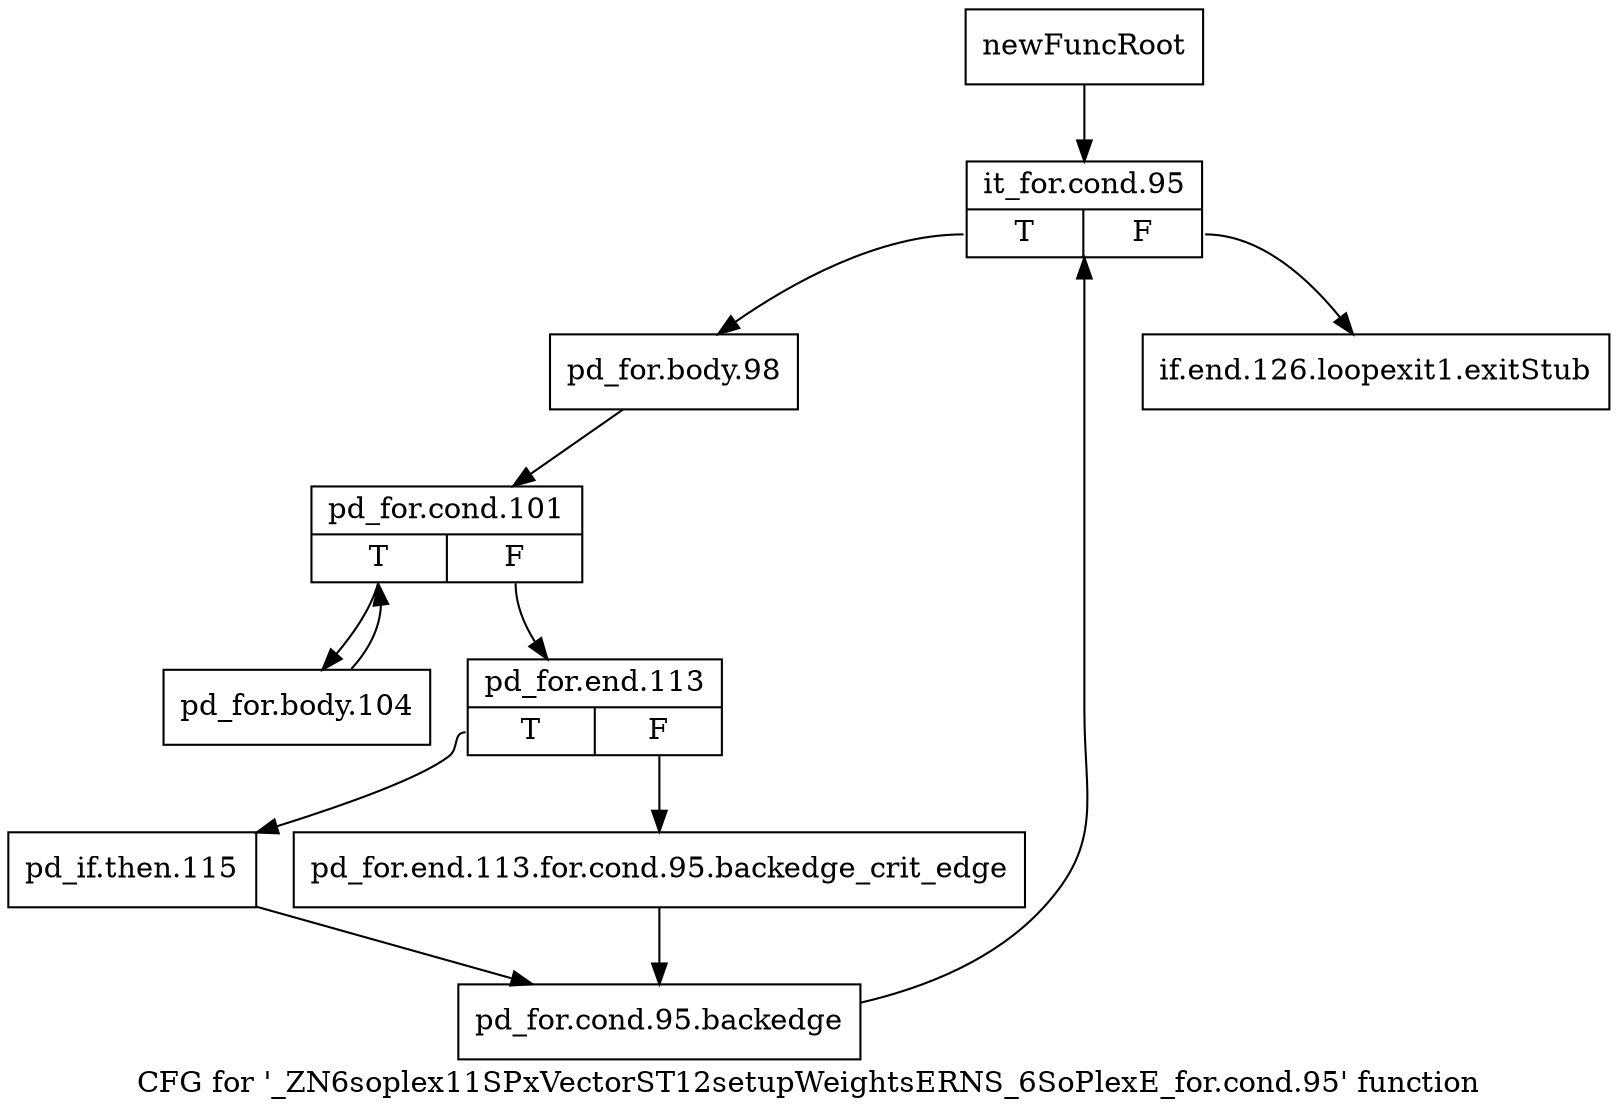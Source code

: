 digraph "CFG for '_ZN6soplex11SPxVectorST12setupWeightsERNS_6SoPlexE_for.cond.95' function" {
	label="CFG for '_ZN6soplex11SPxVectorST12setupWeightsERNS_6SoPlexE_for.cond.95' function";

	Node0x2f3c340 [shape=record,label="{newFuncRoot}"];
	Node0x2f3c340 -> Node0x2f3c3e0;
	Node0x2f3c390 [shape=record,label="{if.end.126.loopexit1.exitStub}"];
	Node0x2f3c3e0 [shape=record,label="{it_for.cond.95|{<s0>T|<s1>F}}"];
	Node0x2f3c3e0:s0 -> Node0x2f3c430;
	Node0x2f3c3e0:s1 -> Node0x2f3c390;
	Node0x2f3c430 [shape=record,label="{pd_for.body.98}"];
	Node0x2f3c430 -> Node0x2f3c480;
	Node0x2f3c480 [shape=record,label="{pd_for.cond.101|{<s0>T|<s1>F}}"];
	Node0x2f3c480:s0 -> Node0x2f3c610;
	Node0x2f3c480:s1 -> Node0x2f3c4d0;
	Node0x2f3c4d0 [shape=record,label="{pd_for.end.113|{<s0>T|<s1>F}}"];
	Node0x2f3c4d0:s0 -> Node0x2f3c570;
	Node0x2f3c4d0:s1 -> Node0x2f3c520;
	Node0x2f3c520 [shape=record,label="{pd_for.end.113.for.cond.95.backedge_crit_edge}"];
	Node0x2f3c520 -> Node0x2f3c5c0;
	Node0x2f3c570 [shape=record,label="{pd_if.then.115}"];
	Node0x2f3c570 -> Node0x2f3c5c0;
	Node0x2f3c5c0 [shape=record,label="{pd_for.cond.95.backedge}"];
	Node0x2f3c5c0 -> Node0x2f3c3e0;
	Node0x2f3c610 [shape=record,label="{pd_for.body.104}"];
	Node0x2f3c610 -> Node0x2f3c480;
}

